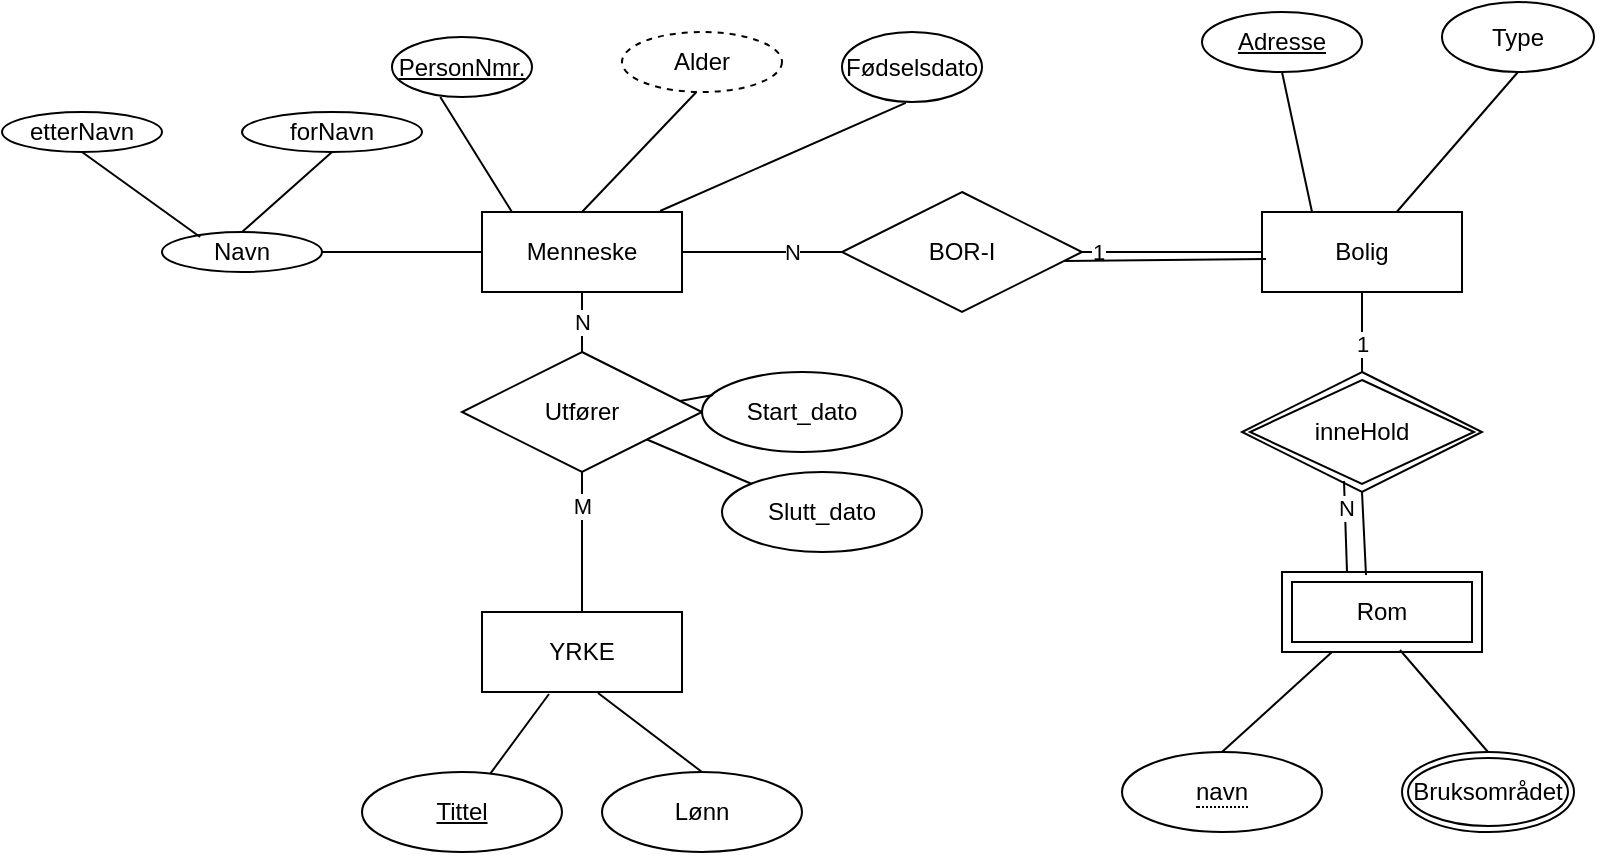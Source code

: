 <mxfile version="21.7.5" type="github">
  <diagram name="Page-1" id="G13_HgCjJFvPaRupRoIi">
    <mxGraphModel dx="1224" dy="667" grid="1" gridSize="10" guides="1" tooltips="1" connect="1" arrows="1" fold="1" page="1" pageScale="1" pageWidth="827" pageHeight="1169" math="0" shadow="0">
      <root>
        <mxCell id="0" />
        <mxCell id="1" parent="0" />
        <mxCell id="ih8ZZnjObs0xB7PXUDS3-1" value="Menneske" style="whiteSpace=wrap;html=1;align=center;" parent="1" vertex="1">
          <mxGeometry x="240" y="250" width="100" height="40" as="geometry" />
        </mxCell>
        <mxCell id="ih8ZZnjObs0xB7PXUDS3-2" value="PersonNmr." style="ellipse;whiteSpace=wrap;html=1;align=center;fontStyle=4;" parent="1" vertex="1">
          <mxGeometry x="195" y="162.5" width="70" height="30" as="geometry" />
        </mxCell>
        <mxCell id="ih8ZZnjObs0xB7PXUDS3-3" value="" style="endArrow=none;html=1;rounded=0;exitX=0.15;exitY=0;exitDx=0;exitDy=0;exitPerimeter=0;entryX=0.345;entryY=1;entryDx=0;entryDy=0;entryPerimeter=0;" parent="1" source="ih8ZZnjObs0xB7PXUDS3-1" target="ih8ZZnjObs0xB7PXUDS3-2" edge="1">
          <mxGeometry relative="1" as="geometry">
            <mxPoint x="70" y="250" as="sourcePoint" />
            <mxPoint x="230" y="250" as="targetPoint" />
          </mxGeometry>
        </mxCell>
        <mxCell id="ih8ZZnjObs0xB7PXUDS3-4" value="Navn" style="ellipse;whiteSpace=wrap;html=1;align=center;" parent="1" vertex="1">
          <mxGeometry x="80" y="260" width="80" height="20" as="geometry" />
        </mxCell>
        <mxCell id="ih8ZZnjObs0xB7PXUDS3-5" value="forNavn" style="ellipse;whiteSpace=wrap;html=1;align=center;" parent="1" vertex="1">
          <mxGeometry x="120" y="200" width="90" height="20" as="geometry" />
        </mxCell>
        <mxCell id="ih8ZZnjObs0xB7PXUDS3-6" value="etterNavn" style="ellipse;whiteSpace=wrap;html=1;align=center;" parent="1" vertex="1">
          <mxGeometry y="200" width="80" height="20" as="geometry" />
        </mxCell>
        <mxCell id="ih8ZZnjObs0xB7PXUDS3-14" value="Alder" style="ellipse;whiteSpace=wrap;html=1;align=center;dashed=1;" parent="1" vertex="1">
          <mxGeometry x="310" y="160" width="80" height="30" as="geometry" />
        </mxCell>
        <mxCell id="ih8ZZnjObs0xB7PXUDS3-15" value="Fødselsdato" style="ellipse;whiteSpace=wrap;html=1;align=center;" parent="1" vertex="1">
          <mxGeometry x="420" y="160" width="70" height="35" as="geometry" />
        </mxCell>
        <mxCell id="ih8ZZnjObs0xB7PXUDS3-16" value="" style="endArrow=none;html=1;rounded=0;entryX=0.455;entryY=1.013;entryDx=0;entryDy=0;entryPerimeter=0;exitX=0.89;exitY=-0.012;exitDx=0;exitDy=0;exitPerimeter=0;" parent="1" source="ih8ZZnjObs0xB7PXUDS3-1" target="ih8ZZnjObs0xB7PXUDS3-15" edge="1">
          <mxGeometry relative="1" as="geometry">
            <mxPoint x="50" y="280" as="sourcePoint" />
            <mxPoint x="210" y="280" as="targetPoint" />
          </mxGeometry>
        </mxCell>
        <mxCell id="ih8ZZnjObs0xB7PXUDS3-17" value="" style="endArrow=none;html=1;rounded=0;entryX=0.465;entryY=1;entryDx=0;entryDy=0;entryPerimeter=0;exitX=0.5;exitY=0;exitDx=0;exitDy=0;" parent="1" source="ih8ZZnjObs0xB7PXUDS3-1" target="ih8ZZnjObs0xB7PXUDS3-14" edge="1">
          <mxGeometry relative="1" as="geometry">
            <mxPoint x="50" y="280" as="sourcePoint" />
            <mxPoint x="80" y="200" as="targetPoint" />
          </mxGeometry>
        </mxCell>
        <mxCell id="ih8ZZnjObs0xB7PXUDS3-18" value="Bolig" style="whiteSpace=wrap;html=1;align=center;" parent="1" vertex="1">
          <mxGeometry x="630" y="250" width="100" height="40" as="geometry" />
        </mxCell>
        <mxCell id="ih8ZZnjObs0xB7PXUDS3-20" value="BOR-I" style="shape=rhombus;perimeter=rhombusPerimeter;whiteSpace=wrap;html=1;align=center;" parent="1" vertex="1">
          <mxGeometry x="420" y="240" width="120" height="60" as="geometry" />
        </mxCell>
        <mxCell id="ih8ZZnjObs0xB7PXUDS3-21" value="" style="endArrow=none;html=1;rounded=0;exitX=1;exitY=0.5;exitDx=0;exitDy=0;entryX=0;entryY=0.5;entryDx=0;entryDy=0;" parent="1" source="ih8ZZnjObs0xB7PXUDS3-1" target="ih8ZZnjObs0xB7PXUDS3-20" edge="1">
          <mxGeometry relative="1" as="geometry">
            <mxPoint x="90" y="290" as="sourcePoint" />
            <mxPoint x="250" y="290" as="targetPoint" />
          </mxGeometry>
        </mxCell>
        <mxCell id="ih8ZZnjObs0xB7PXUDS3-23" value="N" style="edgeLabel;html=1;align=center;verticalAlign=middle;resizable=0;points=[];" parent="ih8ZZnjObs0xB7PXUDS3-21" vertex="1" connectable="0">
          <mxGeometry x="0.371" y="1" relative="1" as="geometry">
            <mxPoint y="1" as="offset" />
          </mxGeometry>
        </mxCell>
        <mxCell id="ih8ZZnjObs0xB7PXUDS3-22" value="" style="endArrow=none;html=1;rounded=0;entryX=0;entryY=0.5;entryDx=0;entryDy=0;exitX=1;exitY=0.5;exitDx=0;exitDy=0;" parent="1" source="ih8ZZnjObs0xB7PXUDS3-20" target="ih8ZZnjObs0xB7PXUDS3-18" edge="1">
          <mxGeometry relative="1" as="geometry">
            <mxPoint x="90" y="290" as="sourcePoint" />
            <mxPoint x="250" y="290" as="targetPoint" />
          </mxGeometry>
        </mxCell>
        <mxCell id="ih8ZZnjObs0xB7PXUDS3-50" value="1" style="edgeLabel;html=1;align=center;verticalAlign=middle;resizable=0;points=[];" parent="ih8ZZnjObs0xB7PXUDS3-22" vertex="1" connectable="0">
          <mxGeometry x="-0.83" y="1" relative="1" as="geometry">
            <mxPoint y="1" as="offset" />
          </mxGeometry>
        </mxCell>
        <mxCell id="ih8ZZnjObs0xB7PXUDS3-24" value="" style="endArrow=none;html=1;rounded=0;entryX=0.02;entryY=0.588;entryDx=0;entryDy=0;entryPerimeter=0;exitX=0.925;exitY=0.575;exitDx=0;exitDy=0;exitPerimeter=0;" parent="1" source="ih8ZZnjObs0xB7PXUDS3-20" target="ih8ZZnjObs0xB7PXUDS3-18" edge="1">
          <mxGeometry relative="1" as="geometry">
            <mxPoint x="90" y="290" as="sourcePoint" />
            <mxPoint x="250" y="290" as="targetPoint" />
          </mxGeometry>
        </mxCell>
        <mxCell id="ih8ZZnjObs0xB7PXUDS3-25" value="Type" style="ellipse;whiteSpace=wrap;html=1;align=center;" parent="1" vertex="1">
          <mxGeometry x="720" y="145" width="76" height="35" as="geometry" />
        </mxCell>
        <mxCell id="ih8ZZnjObs0xB7PXUDS3-26" value="Adresse" style="whiteSpace=wrap;html=1;align=center;shape=ellipse;perimeter=ellipsePerimeter;fontStyle=4;" parent="1" vertex="1">
          <mxGeometry x="600" y="150" width="80" height="30" as="geometry" />
        </mxCell>
        <mxCell id="ih8ZZnjObs0xB7PXUDS3-27" value="" style="endArrow=none;html=1;rounded=0;entryX=0.5;entryY=1;entryDx=0;entryDy=0;" parent="1" source="ih8ZZnjObs0xB7PXUDS3-18" target="ih8ZZnjObs0xB7PXUDS3-25" edge="1">
          <mxGeometry relative="1" as="geometry">
            <mxPoint x="250" y="290" as="sourcePoint" />
            <mxPoint x="410" y="290" as="targetPoint" />
          </mxGeometry>
        </mxCell>
        <mxCell id="ih8ZZnjObs0xB7PXUDS3-28" value="" style="endArrow=none;html=1;rounded=0;entryX=0.5;entryY=1;entryDx=0;entryDy=0;exitX=0.25;exitY=0;exitDx=0;exitDy=0;" parent="1" source="ih8ZZnjObs0xB7PXUDS3-18" target="ih8ZZnjObs0xB7PXUDS3-26" edge="1">
          <mxGeometry relative="1" as="geometry">
            <mxPoint x="250" y="290" as="sourcePoint" />
            <mxPoint x="410" y="290" as="targetPoint" />
          </mxGeometry>
        </mxCell>
        <mxCell id="ih8ZZnjObs0xB7PXUDS3-29" value="inneHold" style="shape=rhombus;whiteSpace=wrap;html=1;align=center;double=1;perimeter=rhombusPerimeter;" parent="1" vertex="1">
          <mxGeometry x="620" y="330" width="120" height="60" as="geometry" />
        </mxCell>
        <mxCell id="ih8ZZnjObs0xB7PXUDS3-30" value="Rom" style="whiteSpace=wrap;html=1;align=center;shape=ext;margin=3;double=1;" parent="1" vertex="1">
          <mxGeometry x="640" y="430" width="100" height="40" as="geometry" />
        </mxCell>
        <mxCell id="ih8ZZnjObs0xB7PXUDS3-31" value="" style="endArrow=none;html=1;rounded=0;entryX=0.5;entryY=1;entryDx=0;entryDy=0;" parent="1" source="ih8ZZnjObs0xB7PXUDS3-29" target="ih8ZZnjObs0xB7PXUDS3-18" edge="1">
          <mxGeometry relative="1" as="geometry">
            <mxPoint x="160" y="380" as="sourcePoint" />
            <mxPoint x="320" y="380" as="targetPoint" />
          </mxGeometry>
        </mxCell>
        <mxCell id="ih8ZZnjObs0xB7PXUDS3-49" value="1" style="edgeLabel;html=1;align=center;verticalAlign=middle;resizable=0;points=[];" parent="ih8ZZnjObs0xB7PXUDS3-31" vertex="1" connectable="0">
          <mxGeometry x="-0.3" relative="1" as="geometry">
            <mxPoint as="offset" />
          </mxGeometry>
        </mxCell>
        <mxCell id="ih8ZZnjObs0xB7PXUDS3-32" value="" style="endArrow=none;html=1;rounded=0;entryX=0.5;entryY=1;entryDx=0;entryDy=0;exitX=0.42;exitY=0.038;exitDx=0;exitDy=0;exitPerimeter=0;" parent="1" source="ih8ZZnjObs0xB7PXUDS3-30" target="ih8ZZnjObs0xB7PXUDS3-29" edge="1">
          <mxGeometry relative="1" as="geometry">
            <mxPoint x="380" y="390" as="sourcePoint" />
            <mxPoint x="320" y="380" as="targetPoint" />
          </mxGeometry>
        </mxCell>
        <mxCell id="ih8ZZnjObs0xB7PXUDS3-38" value="&lt;span style=&quot;border-bottom: 1px dotted&quot;&gt;navn&lt;/span&gt;" style="ellipse;whiteSpace=wrap;html=1;align=center;" parent="1" vertex="1">
          <mxGeometry x="560" y="520" width="100" height="40" as="geometry" />
        </mxCell>
        <mxCell id="ih8ZZnjObs0xB7PXUDS3-39" value="Bruksområdet" style="ellipse;shape=doubleEllipse;margin=3;whiteSpace=wrap;html=1;align=center;" parent="1" vertex="1">
          <mxGeometry x="700" y="520" width="86" height="40" as="geometry" />
        </mxCell>
        <mxCell id="ih8ZZnjObs0xB7PXUDS3-40" value="" style="endArrow=none;html=1;rounded=0;entryX=0.25;entryY=1;entryDx=0;entryDy=0;exitX=0.5;exitY=0;exitDx=0;exitDy=0;" parent="1" source="ih8ZZnjObs0xB7PXUDS3-38" target="ih8ZZnjObs0xB7PXUDS3-30" edge="1">
          <mxGeometry relative="1" as="geometry">
            <mxPoint x="160" y="460" as="sourcePoint" />
            <mxPoint x="320" y="460" as="targetPoint" />
          </mxGeometry>
        </mxCell>
        <mxCell id="ih8ZZnjObs0xB7PXUDS3-41" value="" style="endArrow=none;html=1;rounded=0;entryX=0.59;entryY=0.975;entryDx=0;entryDy=0;entryPerimeter=0;exitX=0.5;exitY=0;exitDx=0;exitDy=0;" parent="1" source="ih8ZZnjObs0xB7PXUDS3-39" target="ih8ZZnjObs0xB7PXUDS3-30" edge="1">
          <mxGeometry relative="1" as="geometry">
            <mxPoint x="420" y="500" as="sourcePoint" />
            <mxPoint x="320" y="460" as="targetPoint" />
          </mxGeometry>
        </mxCell>
        <mxCell id="ih8ZZnjObs0xB7PXUDS3-43" value="" style="endArrow=none;html=1;rounded=0;entryX=0;entryY=0.5;entryDx=0;entryDy=0;exitX=1;exitY=0.5;exitDx=0;exitDy=0;" parent="1" source="ih8ZZnjObs0xB7PXUDS3-4" target="ih8ZZnjObs0xB7PXUDS3-1" edge="1">
          <mxGeometry relative="1" as="geometry">
            <mxPoint x="-130" y="240" as="sourcePoint" />
            <mxPoint x="50" y="290" as="targetPoint" />
          </mxGeometry>
        </mxCell>
        <mxCell id="ih8ZZnjObs0xB7PXUDS3-44" value="" style="endArrow=none;html=1;rounded=0;exitX=0.5;exitY=1;exitDx=0;exitDy=0;entryX=0.5;entryY=0;entryDx=0;entryDy=0;" parent="1" source="ih8ZZnjObs0xB7PXUDS3-5" target="ih8ZZnjObs0xB7PXUDS3-4" edge="1">
          <mxGeometry relative="1" as="geometry">
            <mxPoint x="-100" y="300" as="sourcePoint" />
            <mxPoint x="60" y="300" as="targetPoint" />
          </mxGeometry>
        </mxCell>
        <mxCell id="ih8ZZnjObs0xB7PXUDS3-45" value="" style="endArrow=none;html=1;rounded=0;exitX=0.5;exitY=1;exitDx=0;exitDy=0;entryX=0.238;entryY=0.125;entryDx=0;entryDy=0;entryPerimeter=0;" parent="1" source="ih8ZZnjObs0xB7PXUDS3-6" target="ih8ZZnjObs0xB7PXUDS3-4" edge="1">
          <mxGeometry relative="1" as="geometry">
            <mxPoint x="-200" y="210" as="sourcePoint" />
            <mxPoint x="70" y="310" as="targetPoint" />
          </mxGeometry>
        </mxCell>
        <mxCell id="ih8ZZnjObs0xB7PXUDS3-47" value="" style="endArrow=none;html=1;rounded=0;entryX=0.425;entryY=0.908;entryDx=0;entryDy=0;entryPerimeter=0;exitX=0.325;exitY=0;exitDx=0;exitDy=0;exitPerimeter=0;" parent="1" source="ih8ZZnjObs0xB7PXUDS3-30" target="ih8ZZnjObs0xB7PXUDS3-29" edge="1">
          <mxGeometry relative="1" as="geometry">
            <mxPoint x="170" y="380" as="sourcePoint" />
            <mxPoint x="330" y="380" as="targetPoint" />
          </mxGeometry>
        </mxCell>
        <mxCell id="ih8ZZnjObs0xB7PXUDS3-48" value="N" style="edgeLabel;html=1;align=center;verticalAlign=middle;resizable=0;points=[];" parent="ih8ZZnjObs0xB7PXUDS3-47" vertex="1" connectable="0">
          <mxGeometry x="0.423" relative="1" as="geometry">
            <mxPoint as="offset" />
          </mxGeometry>
        </mxCell>
        <mxCell id="ih8ZZnjObs0xB7PXUDS3-51" value="YRKE" style="whiteSpace=wrap;html=1;align=center;" parent="1" vertex="1">
          <mxGeometry x="240" y="450" width="100" height="40" as="geometry" />
        </mxCell>
        <mxCell id="ih8ZZnjObs0xB7PXUDS3-53" value="Utfører" style="shape=rhombus;perimeter=rhombusPerimeter;whiteSpace=wrap;html=1;align=center;" parent="1" vertex="1">
          <mxGeometry x="230" y="320" width="120" height="60" as="geometry" />
        </mxCell>
        <mxCell id="ih8ZZnjObs0xB7PXUDS3-54" value="N" style="endArrow=none;html=1;rounded=0;exitX=0.5;exitY=1;exitDx=0;exitDy=0;entryX=0.5;entryY=0;entryDx=0;entryDy=0;" parent="1" source="ih8ZZnjObs0xB7PXUDS3-1" target="ih8ZZnjObs0xB7PXUDS3-53" edge="1">
          <mxGeometry relative="1" as="geometry">
            <mxPoint x="160" y="350" as="sourcePoint" />
            <mxPoint x="40" y="300" as="targetPoint" />
          </mxGeometry>
        </mxCell>
        <mxCell id="ih8ZZnjObs0xB7PXUDS3-55" value="" style="endArrow=none;html=1;rounded=0;exitX=0.335;exitY=1.025;exitDx=0;exitDy=0;exitPerimeter=0;" parent="1" source="ih8ZZnjObs0xB7PXUDS3-51" target="ih8ZZnjObs0xB7PXUDS3-56" edge="1">
          <mxGeometry relative="1" as="geometry">
            <mxPoint x="160" y="430" as="sourcePoint" />
            <mxPoint x="320" y="430" as="targetPoint" />
          </mxGeometry>
        </mxCell>
        <mxCell id="ih8ZZnjObs0xB7PXUDS3-56" value="Tittel" style="ellipse;whiteSpace=wrap;html=1;align=center;fontStyle=4;" parent="1" vertex="1">
          <mxGeometry x="180" y="530" width="100" height="40" as="geometry" />
        </mxCell>
        <mxCell id="ih8ZZnjObs0xB7PXUDS3-57" value="Lønn" style="ellipse;whiteSpace=wrap;html=1;align=center;" parent="1" vertex="1">
          <mxGeometry x="300" y="530" width="100" height="40" as="geometry" />
        </mxCell>
        <mxCell id="ih8ZZnjObs0xB7PXUDS3-58" value="" style="endArrow=none;html=1;rounded=0;exitX=0.5;exitY=0;exitDx=0;exitDy=0;entryX=0.58;entryY=1.013;entryDx=0;entryDy=0;entryPerimeter=0;" parent="1" source="ih8ZZnjObs0xB7PXUDS3-57" target="ih8ZZnjObs0xB7PXUDS3-51" edge="1">
          <mxGeometry relative="1" as="geometry">
            <mxPoint x="140" y="500" as="sourcePoint" />
            <mxPoint x="300" y="500" as="targetPoint" />
          </mxGeometry>
        </mxCell>
        <mxCell id="ih8ZZnjObs0xB7PXUDS3-64" value="" style="endArrow=none;html=1;rounded=0;exitX=0.5;exitY=1;exitDx=0;exitDy=0;entryX=0.5;entryY=0;entryDx=0;entryDy=0;" parent="1" source="ih8ZZnjObs0xB7PXUDS3-53" target="ih8ZZnjObs0xB7PXUDS3-51" edge="1">
          <mxGeometry relative="1" as="geometry">
            <mxPoint x="110" y="450" as="sourcePoint" />
            <mxPoint x="270" y="450" as="targetPoint" />
          </mxGeometry>
        </mxCell>
        <mxCell id="ih8ZZnjObs0xB7PXUDS3-65" value="M" style="edgeLabel;html=1;align=center;verticalAlign=middle;resizable=0;points=[];" parent="ih8ZZnjObs0xB7PXUDS3-64" vertex="1" connectable="0">
          <mxGeometry x="-0.511" relative="1" as="geometry">
            <mxPoint as="offset" />
          </mxGeometry>
        </mxCell>
        <mxCell id="ih8ZZnjObs0xB7PXUDS3-66" value="Start_dato" style="ellipse;whiteSpace=wrap;html=1;align=center;" parent="1" vertex="1">
          <mxGeometry x="350" y="330" width="100" height="40" as="geometry" />
        </mxCell>
        <mxCell id="ih8ZZnjObs0xB7PXUDS3-67" value="Slutt_dato" style="ellipse;whiteSpace=wrap;html=1;align=center;" parent="1" vertex="1">
          <mxGeometry x="360" y="380" width="100" height="40" as="geometry" />
        </mxCell>
        <mxCell id="ih8ZZnjObs0xB7PXUDS3-68" value="" style="endArrow=none;html=1;rounded=0;exitX=0.908;exitY=0.408;exitDx=0;exitDy=0;exitPerimeter=0;entryX=0.055;entryY=0.288;entryDx=0;entryDy=0;entryPerimeter=0;" parent="1" source="ih8ZZnjObs0xB7PXUDS3-53" target="ih8ZZnjObs0xB7PXUDS3-66" edge="1">
          <mxGeometry relative="1" as="geometry">
            <mxPoint x="110" y="450" as="sourcePoint" />
            <mxPoint x="270" y="450" as="targetPoint" />
          </mxGeometry>
        </mxCell>
        <mxCell id="ih8ZZnjObs0xB7PXUDS3-69" value="" style="endArrow=none;html=1;rounded=0;entryX=0;entryY=0;entryDx=0;entryDy=0;" parent="1" source="ih8ZZnjObs0xB7PXUDS3-53" target="ih8ZZnjObs0xB7PXUDS3-67" edge="1">
          <mxGeometry relative="1" as="geometry">
            <mxPoint x="110" y="450" as="sourcePoint" />
            <mxPoint x="270" y="450" as="targetPoint" />
          </mxGeometry>
        </mxCell>
      </root>
    </mxGraphModel>
  </diagram>
</mxfile>
